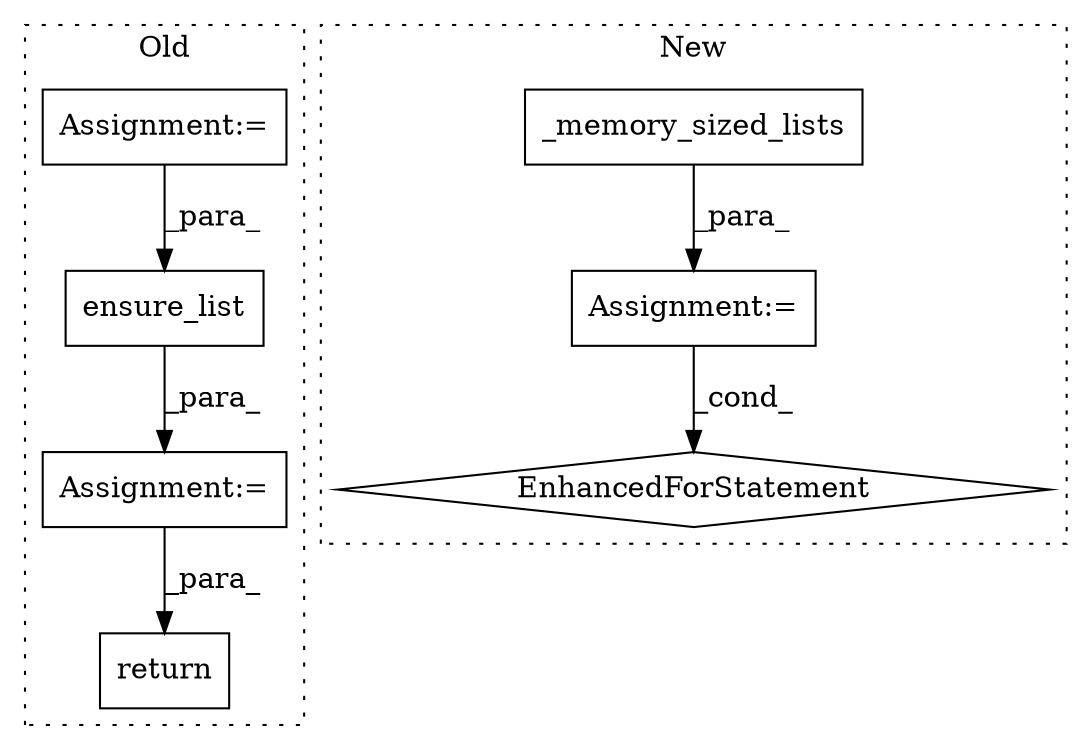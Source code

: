 digraph G {
subgraph cluster0 {
1 [label="return" a="41" s="1241" l="16" shape="box"];
3 [label="ensure_list" a="32" s="920,941" l="12,1" shape="box"];
5 [label="Assignment:=" a="7" s="895" l="9" shape="box"];
7 [label="Assignment:=" a="7" s="1329" l="37" shape="box"];
label = "Old";
style="dotted";
}
subgraph cluster1 {
2 [label="_memory_sized_lists" a="32" s="2700,2729" l="20,1" shape="box"];
4 [label="EnhancedForStatement" a="70" s="2844,2966" l="57,2" shape="diamond"];
6 [label="Assignment:=" a="7" s="2622,2730" l="53,2" shape="box"];
label = "New";
style="dotted";
}
2 -> 6 [label="_para_"];
3 -> 7 [label="_para_"];
5 -> 3 [label="_para_"];
6 -> 4 [label="_cond_"];
7 -> 1 [label="_para_"];
}